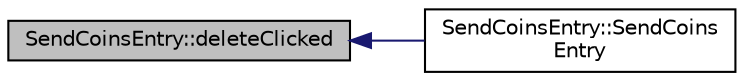 digraph "SendCoinsEntry::deleteClicked"
{
  edge [fontname="Helvetica",fontsize="10",labelfontname="Helvetica",labelfontsize="10"];
  node [fontname="Helvetica",fontsize="10",shape=record];
  rankdir="LR";
  Node30 [label="SendCoinsEntry::deleteClicked",height=0.2,width=0.4,color="black", fillcolor="grey75", style="filled", fontcolor="black"];
  Node30 -> Node31 [dir="back",color="midnightblue",fontsize="10",style="solid",fontname="Helvetica"];
  Node31 [label="SendCoinsEntry::SendCoins\lEntry",height=0.2,width=0.4,color="black", fillcolor="white", style="filled",URL="$class_send_coins_entry.html#a1c385963cf2dd2eb618720908988d037"];
}
